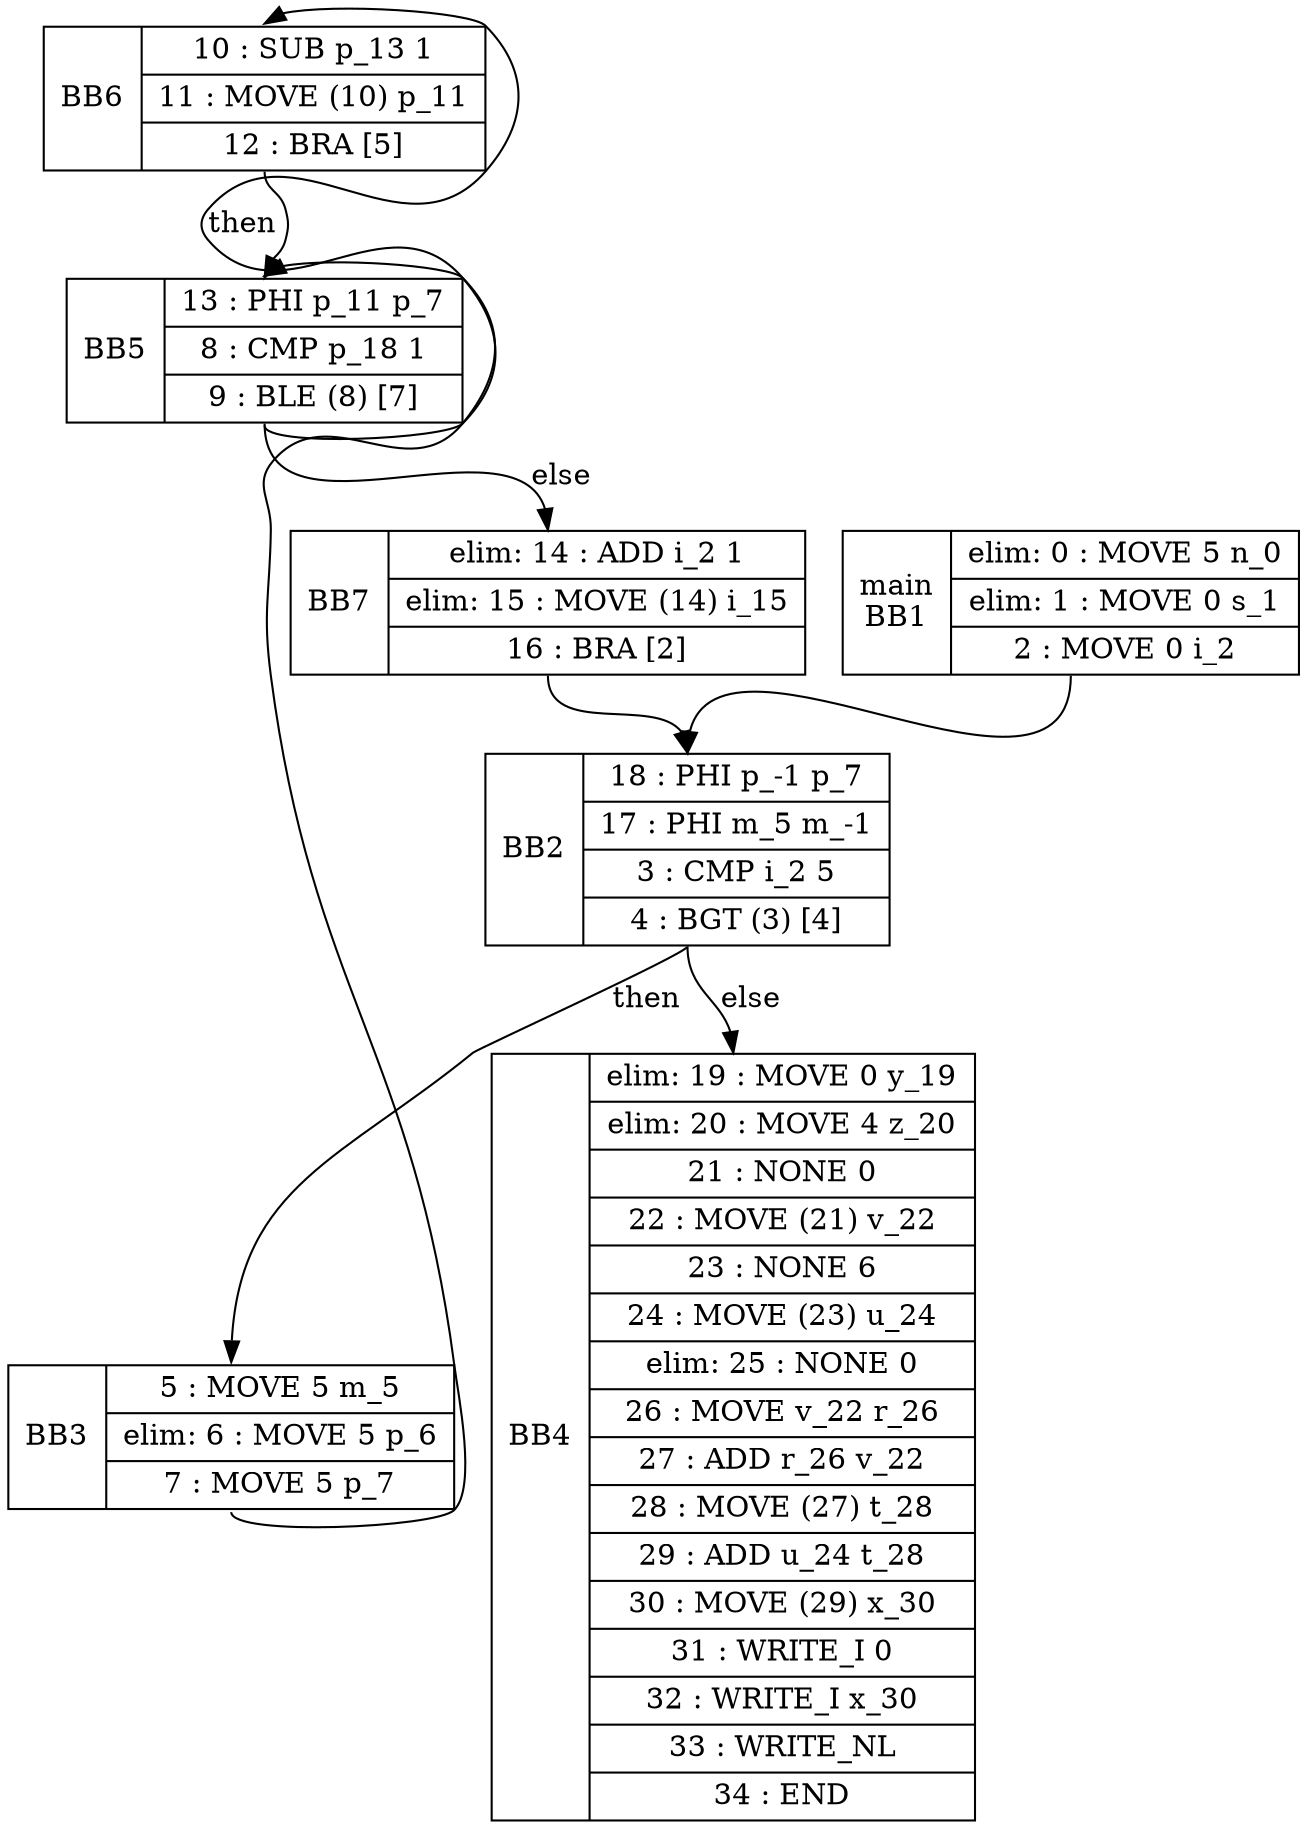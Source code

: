 digraph G { 
BB6[shape=record, label="<b>BB6|{10 : SUB p_13 1 |11 : MOVE (10) p_11 |12 : BRA [5] }"];
BB6:s -> BB5:n [label=""];
BB3[shape=record, label="<b>BB3|{5 : MOVE 5 m_5 |elim: 6 : MOVE 5 p_6 |7 : MOVE 5 p_7 }"];
BB3:s -> BB5:n [label=""];
BB7[shape=record, label="<b>BB7|{elim: 14 : ADD i_2 1 |elim: 15 : MOVE (14) i_15 |16 : BRA [2] }"];
BB7:s -> BB2:n [label=""];
BB2[shape=record, label="<b>BB2|{18 : PHI p_-1 p_7 |17 : PHI m_5 m_-1 |3 : CMP i_2 5 |4 : BGT (3) [4] }"];
BB2:s -> BB3:n [label="then"];
BB2:s -> BB4:n [label="else"];
BB5[shape=record, label="<b>BB5|{13 : PHI p_11 p_7 |8 : CMP p_18 1 |9 : BLE (8) [7] }"];
BB5:s -> BB6:n [label="then"];
BB5:s -> BB7:n [label="else"];
BB1[shape=record, label="<b>main\nBB1|{elim: 0 : MOVE 5 n_0 |elim: 1 : MOVE 0 s_1 |2 : MOVE 0 i_2 }"];
BB1:s -> BB2:n [label=""];
BB4[shape=record, label="<b>BB4|{elim: 19 : MOVE 0 y_19 |elim: 20 : MOVE 4 z_20 |21 : NONE 0 |22 : MOVE (21) v_22 |23 : NONE 6 |24 : MOVE (23) u_24 |elim: 25 : NONE 0 |26 : MOVE v_22 r_26 |27 : ADD r_26 v_22 |28 : MOVE (27) t_28 |29 : ADD u_24 t_28 |30 : MOVE (29) x_30 |31 : WRITE_I 0 |32 : WRITE_I x_30 |33 : WRITE_NL |34 : END }"];
}